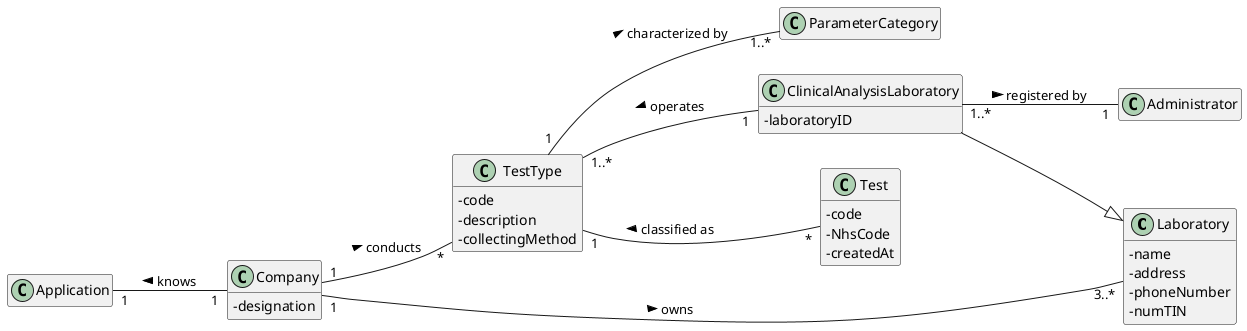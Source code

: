 @startuml

skinparam classAttributeIconSize 0
hide empty methods
hide empty attributes
left to right direction

class Laboratory {
- name
- address
- phoneNumber
- numTIN
}

/'
class Employee {
- employeeID
- organizationRole
- name
- address
- phoneNumber
- e-Mail
- standardOccupationalClassificationCode
}'/

class Test{
- code
- NhsCode
- createdAt
}

class ClinicalAnalysisLaboratory{
- laboratoryID
}

class Application{}

class TestType{
- code
- description
- collectingMethod
}

class Company{
- designation
}

class Administrator{}

together {
class TestType
class Laboratory
}

Company -[hidden]-> TestType
Company -[hidden]-> Laboratory


/' LAYOUT PURPOSES '/
ClinicalAnalysisLaboratory -[hidden]down-> Laboratory
Test -[hidden]up-> TestType
ClinicalAnalysisLaboratory -[hidden]up-> TestType


/' END OF LAYOUT PURPOSES '/

Company "1" -- "3..*" Laboratory : owns >
/'ClinicalAnalysisLaboratory "1" -- "1" Laboratory : is of >'/
/'Employee "1..*" - "1" Company : works for >'/
Company "1" -- "*" TestType : conducts >

/' MUDAR SENTIDO DA SETA? POR CAUSA DO RATIONALE '/
Application "1" -- "1" Company : knows <
Test "*" -- "1" TestType : classified as >
ClinicalAnalysisLaboratory "1" -- "1..*" TestType : operates >
ClinicalAnalysisLaboratory "1..*" -- "1" Administrator : registered by >
TestType "1" -- "1..*" ParameterCategory : characterized by >

Laboratory <|-- ClinicalAnalysisLaboratory



@enduml